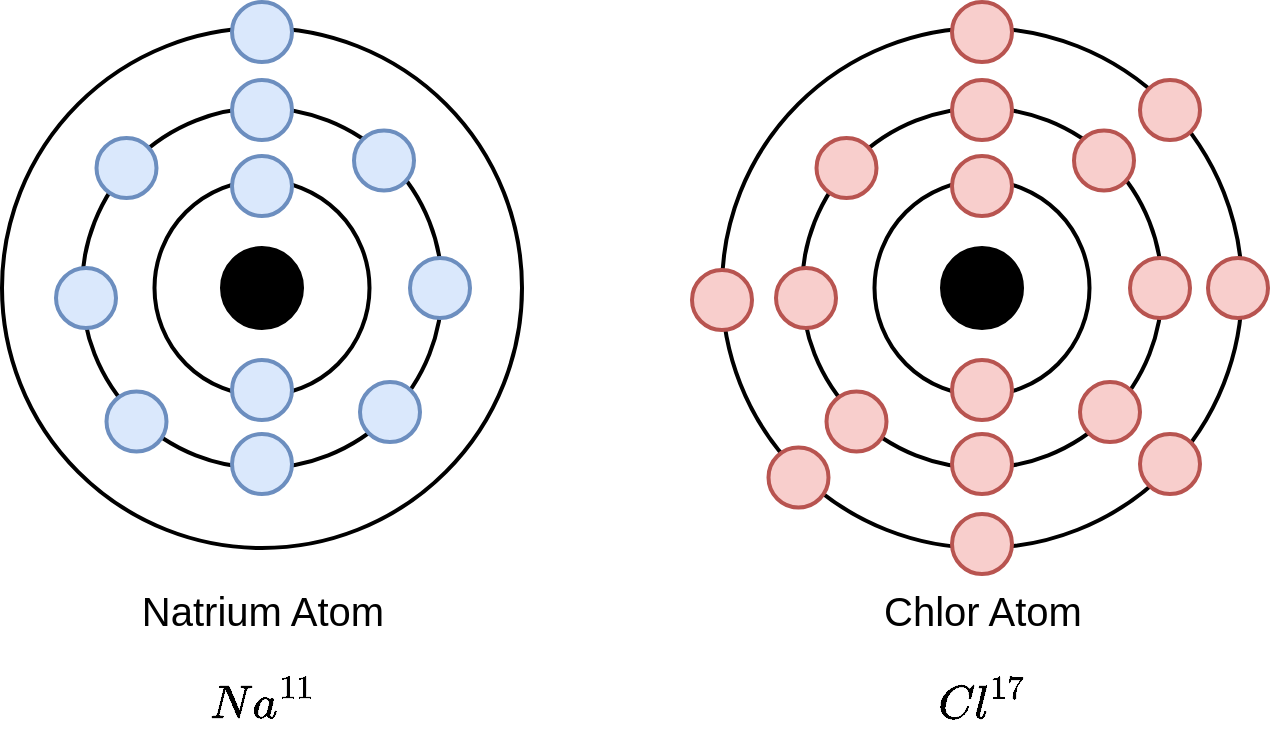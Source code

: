 <mxfile version="14.6.13" type="device"><diagram id="IvpQPdOtLYeFVuCTJ6QL" name="Seite-1"><mxGraphModel dx="786" dy="516" grid="1" gridSize="10" guides="1" tooltips="1" connect="1" arrows="1" fold="1" page="1" pageScale="1" pageWidth="827" pageHeight="1169" math="1" shadow="0"><root><mxCell id="0"/><mxCell id="1" parent="0"/><mxCell id="PlgVHwRdXqwRb0L_VUAq-1" value="" style="ellipse;whiteSpace=wrap;html=1;aspect=fixed;strokeWidth=2;" vertex="1" parent="1"><mxGeometry x="90" y="120" width="260" height="260" as="geometry"/></mxCell><mxCell id="PlgVHwRdXqwRb0L_VUAq-2" value="" style="ellipse;whiteSpace=wrap;html=1;aspect=fixed;strokeWidth=2;fillColor=#000000;" vertex="1" parent="1"><mxGeometry x="200" y="230" width="40" height="40" as="geometry"/></mxCell><mxCell id="PlgVHwRdXqwRb0L_VUAq-3" value="" style="ellipse;whiteSpace=wrap;html=1;aspect=fixed;strokeWidth=2;fillColor=none;" vertex="1" parent="1"><mxGeometry x="130" y="160" width="180" height="180" as="geometry"/></mxCell><mxCell id="PlgVHwRdXqwRb0L_VUAq-4" value="" style="ellipse;whiteSpace=wrap;html=1;aspect=fixed;strokeWidth=2;fillColor=none;" vertex="1" parent="1"><mxGeometry x="166.25" y="196.25" width="107.5" height="107.5" as="geometry"/></mxCell><mxCell id="PlgVHwRdXqwRb0L_VUAq-5" value="Natrium Atom&lt;br style=&quot;font-size: 20px;&quot;&gt;$$Na^{11}$$" style="text;html=1;resizable=0;autosize=1;align=center;verticalAlign=middle;points=[];fillColor=none;strokeColor=none;rounded=0;fontSize=20;" vertex="1" parent="1"><mxGeometry x="150" y="420" width="140" height="50" as="geometry"/></mxCell><mxCell id="PlgVHwRdXqwRb0L_VUAq-7" value="" style="ellipse;whiteSpace=wrap;html=1;aspect=fixed;fontSize=20;strokeWidth=2;fillColor=#dae8fc;strokeColor=#6c8ebf;" vertex="1" parent="1"><mxGeometry x="205" y="286" width="30" height="30" as="geometry"/></mxCell><mxCell id="PlgVHwRdXqwRb0L_VUAq-8" value="" style="ellipse;whiteSpace=wrap;html=1;aspect=fixed;fontSize=20;strokeWidth=2;fillColor=#dae8fc;strokeColor=#6c8ebf;" vertex="1" parent="1"><mxGeometry x="205" y="184" width="30" height="30" as="geometry"/></mxCell><mxCell id="PlgVHwRdXqwRb0L_VUAq-9" value="" style="ellipse;whiteSpace=wrap;html=1;aspect=fixed;fontSize=20;strokeWidth=2;fillColor=#dae8fc;strokeColor=#6c8ebf;" vertex="1" parent="1"><mxGeometry x="205" y="146" width="30" height="30" as="geometry"/></mxCell><mxCell id="PlgVHwRdXqwRb0L_VUAq-10" value="" style="ellipse;whiteSpace=wrap;html=1;aspect=fixed;fontSize=20;strokeWidth=2;fillColor=#dae8fc;strokeColor=#6c8ebf;" vertex="1" parent="1"><mxGeometry x="205" y="323" width="30" height="30" as="geometry"/></mxCell><mxCell id="PlgVHwRdXqwRb0L_VUAq-11" value="" style="ellipse;whiteSpace=wrap;html=1;aspect=fixed;fontSize=20;strokeWidth=2;fillColor=#dae8fc;strokeColor=#6c8ebf;" vertex="1" parent="1"><mxGeometry x="117" y="240" width="30" height="30" as="geometry"/></mxCell><mxCell id="PlgVHwRdXqwRb0L_VUAq-12" value="" style="ellipse;whiteSpace=wrap;html=1;aspect=fixed;fontSize=20;strokeWidth=2;fillColor=#dae8fc;strokeColor=#6c8ebf;" vertex="1" parent="1"><mxGeometry x="294" y="235" width="30" height="30" as="geometry"/></mxCell><mxCell id="PlgVHwRdXqwRb0L_VUAq-13" value="" style="ellipse;whiteSpace=wrap;html=1;aspect=fixed;fontSize=20;strokeWidth=2;fillColor=#dae8fc;strokeColor=#6c8ebf;" vertex="1" parent="1"><mxGeometry x="266" y="171.25" width="30" height="30" as="geometry"/></mxCell><mxCell id="PlgVHwRdXqwRb0L_VUAq-14" value="" style="ellipse;whiteSpace=wrap;html=1;aspect=fixed;fontSize=20;strokeWidth=2;fillColor=#dae8fc;strokeColor=#6c8ebf;" vertex="1" parent="1"><mxGeometry x="269" y="297" width="30" height="30" as="geometry"/></mxCell><mxCell id="PlgVHwRdXqwRb0L_VUAq-15" value="" style="ellipse;whiteSpace=wrap;html=1;aspect=fixed;fontSize=20;strokeWidth=2;fillColor=#dae8fc;strokeColor=#6c8ebf;" vertex="1" parent="1"><mxGeometry x="137.25" y="175" width="30" height="30" as="geometry"/></mxCell><mxCell id="PlgVHwRdXqwRb0L_VUAq-16" value="" style="ellipse;whiteSpace=wrap;html=1;aspect=fixed;fontSize=20;strokeWidth=2;fillColor=#dae8fc;strokeColor=#6c8ebf;" vertex="1" parent="1"><mxGeometry x="142.25" y="301.75" width="30" height="30" as="geometry"/></mxCell><mxCell id="PlgVHwRdXqwRb0L_VUAq-17" value="" style="ellipse;whiteSpace=wrap;html=1;aspect=fixed;fontSize=20;strokeWidth=2;fillColor=#dae8fc;strokeColor=#6c8ebf;" vertex="1" parent="1"><mxGeometry x="205" y="107" width="30" height="30" as="geometry"/></mxCell><mxCell id="PlgVHwRdXqwRb0L_VUAq-18" value="" style="ellipse;whiteSpace=wrap;html=1;aspect=fixed;strokeWidth=2;" vertex="1" parent="1"><mxGeometry x="450" y="120" width="260" height="260" as="geometry"/></mxCell><mxCell id="PlgVHwRdXqwRb0L_VUAq-19" value="" style="ellipse;whiteSpace=wrap;html=1;aspect=fixed;strokeWidth=2;fillColor=#000000;" vertex="1" parent="1"><mxGeometry x="560" y="230" width="40" height="40" as="geometry"/></mxCell><mxCell id="PlgVHwRdXqwRb0L_VUAq-20" value="" style="ellipse;whiteSpace=wrap;html=1;aspect=fixed;strokeWidth=2;fillColor=none;" vertex="1" parent="1"><mxGeometry x="490" y="160" width="180" height="180" as="geometry"/></mxCell><mxCell id="PlgVHwRdXqwRb0L_VUAq-21" value="" style="ellipse;whiteSpace=wrap;html=1;aspect=fixed;strokeWidth=2;fillColor=none;" vertex="1" parent="1"><mxGeometry x="526.25" y="196.25" width="107.5" height="107.5" as="geometry"/></mxCell><mxCell id="PlgVHwRdXqwRb0L_VUAq-22" value="Chlor Atom&lt;br style=&quot;font-size: 20px&quot;&gt;$$Cl^{17}$$" style="text;html=1;resizable=0;autosize=1;align=center;verticalAlign=middle;points=[];fillColor=none;strokeColor=none;rounded=0;fontSize=20;" vertex="1" parent="1"><mxGeometry x="520" y="420" width="120" height="50" as="geometry"/></mxCell><mxCell id="PlgVHwRdXqwRb0L_VUAq-23" value="" style="ellipse;whiteSpace=wrap;html=1;aspect=fixed;fontSize=20;strokeWidth=2;fillColor=#f8cecc;strokeColor=#b85450;" vertex="1" parent="1"><mxGeometry x="565" y="286" width="30" height="30" as="geometry"/></mxCell><mxCell id="PlgVHwRdXqwRb0L_VUAq-24" value="" style="ellipse;whiteSpace=wrap;html=1;aspect=fixed;fontSize=20;strokeWidth=2;fillColor=#f8cecc;strokeColor=#b85450;" vertex="1" parent="1"><mxGeometry x="565" y="184" width="30" height="30" as="geometry"/></mxCell><mxCell id="PlgVHwRdXqwRb0L_VUAq-25" value="" style="ellipse;whiteSpace=wrap;html=1;aspect=fixed;fontSize=20;strokeWidth=2;fillColor=#f8cecc;strokeColor=#b85450;" vertex="1" parent="1"><mxGeometry x="565" y="146" width="30" height="30" as="geometry"/></mxCell><mxCell id="PlgVHwRdXqwRb0L_VUAq-26" value="" style="ellipse;whiteSpace=wrap;html=1;aspect=fixed;fontSize=20;strokeWidth=2;fillColor=#f8cecc;strokeColor=#b85450;" vertex="1" parent="1"><mxGeometry x="565" y="323" width="30" height="30" as="geometry"/></mxCell><mxCell id="PlgVHwRdXqwRb0L_VUAq-27" value="" style="ellipse;whiteSpace=wrap;html=1;aspect=fixed;fontSize=20;strokeWidth=2;fillColor=#f8cecc;strokeColor=#b85450;" vertex="1" parent="1"><mxGeometry x="477" y="240" width="30" height="30" as="geometry"/></mxCell><mxCell id="PlgVHwRdXqwRb0L_VUAq-28" value="" style="ellipse;whiteSpace=wrap;html=1;aspect=fixed;fontSize=20;strokeWidth=2;fillColor=#f8cecc;strokeColor=#b85450;" vertex="1" parent="1"><mxGeometry x="654" y="235" width="30" height="30" as="geometry"/></mxCell><mxCell id="PlgVHwRdXqwRb0L_VUAq-29" value="" style="ellipse;whiteSpace=wrap;html=1;aspect=fixed;fontSize=20;strokeWidth=2;fillColor=#f8cecc;strokeColor=#b85450;" vertex="1" parent="1"><mxGeometry x="626" y="171.25" width="30" height="30" as="geometry"/></mxCell><mxCell id="PlgVHwRdXqwRb0L_VUAq-30" value="" style="ellipse;whiteSpace=wrap;html=1;aspect=fixed;fontSize=20;strokeWidth=2;fillColor=#f8cecc;strokeColor=#b85450;" vertex="1" parent="1"><mxGeometry x="629" y="297" width="30" height="30" as="geometry"/></mxCell><mxCell id="PlgVHwRdXqwRb0L_VUAq-31" value="" style="ellipse;whiteSpace=wrap;html=1;aspect=fixed;fontSize=20;strokeWidth=2;fillColor=#f8cecc;strokeColor=#b85450;" vertex="1" parent="1"><mxGeometry x="497.25" y="175" width="30" height="30" as="geometry"/></mxCell><mxCell id="PlgVHwRdXqwRb0L_VUAq-32" value="" style="ellipse;whiteSpace=wrap;html=1;aspect=fixed;fontSize=20;strokeWidth=2;fillColor=#f8cecc;strokeColor=#b85450;" vertex="1" parent="1"><mxGeometry x="502.25" y="301.75" width="30" height="30" as="geometry"/></mxCell><mxCell id="PlgVHwRdXqwRb0L_VUAq-33" value="" style="ellipse;whiteSpace=wrap;html=1;aspect=fixed;fontSize=20;strokeWidth=2;fillColor=#f8cecc;strokeColor=#b85450;" vertex="1" parent="1"><mxGeometry x="565" y="107" width="30" height="30" as="geometry"/></mxCell><mxCell id="PlgVHwRdXqwRb0L_VUAq-34" value="" style="ellipse;whiteSpace=wrap;html=1;aspect=fixed;fontSize=20;strokeWidth=2;fillColor=#f8cecc;strokeColor=#b85450;" vertex="1" parent="1"><mxGeometry x="565" y="363" width="30" height="30" as="geometry"/></mxCell><mxCell id="PlgVHwRdXqwRb0L_VUAq-35" value="" style="ellipse;whiteSpace=wrap;html=1;aspect=fixed;fontSize=20;strokeWidth=2;fillColor=#f8cecc;strokeColor=#b85450;" vertex="1" parent="1"><mxGeometry x="693" y="235" width="30" height="30" as="geometry"/></mxCell><mxCell id="PlgVHwRdXqwRb0L_VUAq-36" value="" style="ellipse;whiteSpace=wrap;html=1;aspect=fixed;fontSize=20;strokeWidth=2;fillColor=#f8cecc;strokeColor=#b85450;" vertex="1" parent="1"><mxGeometry x="435" y="241" width="30" height="30" as="geometry"/></mxCell><mxCell id="PlgVHwRdXqwRb0L_VUAq-37" value="" style="ellipse;whiteSpace=wrap;html=1;aspect=fixed;fontSize=20;strokeWidth=2;fillColor=#f8cecc;strokeColor=#b85450;" vertex="1" parent="1"><mxGeometry x="659" y="323" width="30" height="30" as="geometry"/></mxCell><mxCell id="PlgVHwRdXqwRb0L_VUAq-40" value="" style="ellipse;whiteSpace=wrap;html=1;aspect=fixed;fontSize=20;strokeWidth=2;fillColor=#f8cecc;strokeColor=#b85450;" vertex="1" parent="1"><mxGeometry x="659" y="146" width="30" height="30" as="geometry"/></mxCell><mxCell id="PlgVHwRdXqwRb0L_VUAq-41" value="" style="ellipse;whiteSpace=wrap;html=1;aspect=fixed;fontSize=20;strokeWidth=2;fillColor=#f8cecc;strokeColor=#b85450;" vertex="1" parent="1"><mxGeometry x="473.25" y="329.75" width="30" height="30" as="geometry"/></mxCell></root></mxGraphModel></diagram></mxfile>